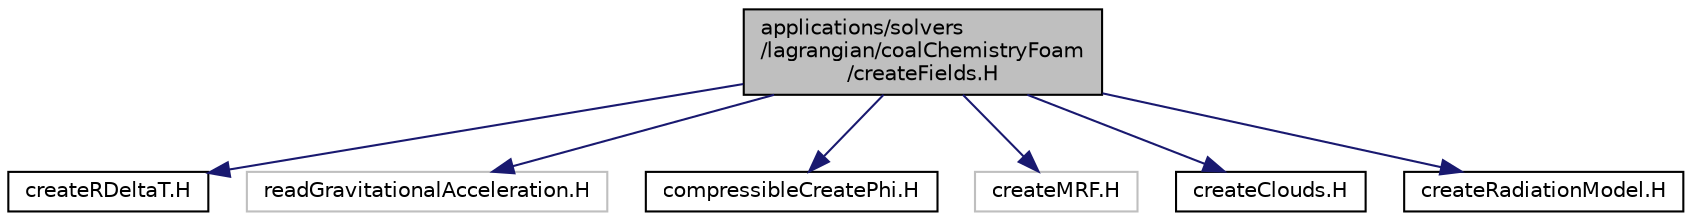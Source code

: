digraph "applications/solvers/lagrangian/coalChemistryFoam/createFields.H"
{
  bgcolor="transparent";
  edge [fontname="Helvetica",fontsize="10",labelfontname="Helvetica",labelfontsize="10"];
  node [fontname="Helvetica",fontsize="10",shape=record];
  Node0 [label="applications/solvers\l/lagrangian/coalChemistryFoam\l/createFields.H",height=0.2,width=0.4,color="black", fillcolor="grey75", style="filled", fontcolor="black"];
  Node0 -> Node1 [color="midnightblue",fontsize="10",style="solid",fontname="Helvetica"];
  Node1 [label="createRDeltaT.H",height=0.2,width=0.4,color="black",URL="$a01319.html"];
  Node0 -> Node2 [color="midnightblue",fontsize="10",style="solid",fontname="Helvetica"];
  Node2 [label="readGravitationalAcceleration.H",height=0.2,width=0.4,color="grey75"];
  Node0 -> Node3 [color="midnightblue",fontsize="10",style="solid",fontname="Helvetica"];
  Node3 [label="compressibleCreatePhi.H",height=0.2,width=0.4,color="black",URL="$a01223.html",tooltip="Creates and initialises the face-flux field phi. "];
  Node0 -> Node4 [color="midnightblue",fontsize="10",style="solid",fontname="Helvetica"];
  Node4 [label="createMRF.H",height=0.2,width=0.4,color="grey75"];
  Node0 -> Node5 [color="midnightblue",fontsize="10",style="solid",fontname="Helvetica"];
  Node5 [label="createClouds.H",height=0.2,width=0.4,color="black",URL="$a39521.html"];
  Node0 -> Node6 [color="midnightblue",fontsize="10",style="solid",fontname="Helvetica"];
  Node6 [label="createRadiationModel.H",height=0.2,width=0.4,color="black",URL="$a16388.html"];
}
